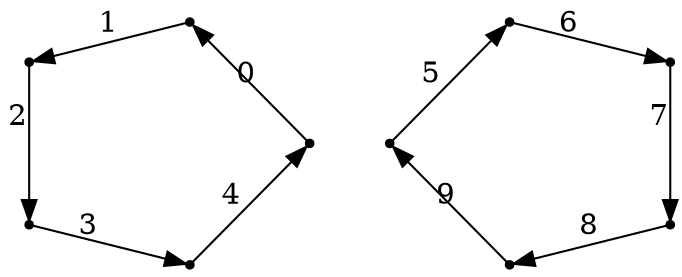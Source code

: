 digraph "test-graph" {
    layout = neato
    node[shape=point]

    0[pos="20.00000,0.00000"]
    1[pos="6.18034,19.02113"]
    2[pos="-16.18034,11.75571"]
    3[pos="-16.18034,-11.75571"]
    4[pos="6.18034,-19.02113"]

    0 -> 1 [label=0]
    1 -> 2 [label=1]
    2 -> 3 [label=2]
    3 -> 4 [label=3]
    4 -> 0 [label=4]

    5[pos="25.00000,0.00000"]
    6[pos="38.81966,19.02113"]
    7[pos="61.18034,11.75571"]
    8[pos="61.18034,-11.75571"]
    9[pos="38.81966,-19.02113"]

    5 -> 6 [label=5]
    6 -> 7 [label=6]
    7 -> 8 [label=7]
    8 -> 9 [label=8]
    9 -> 5 [label=9]

    0 -> 5 [style=invis, len=0.5]
}
